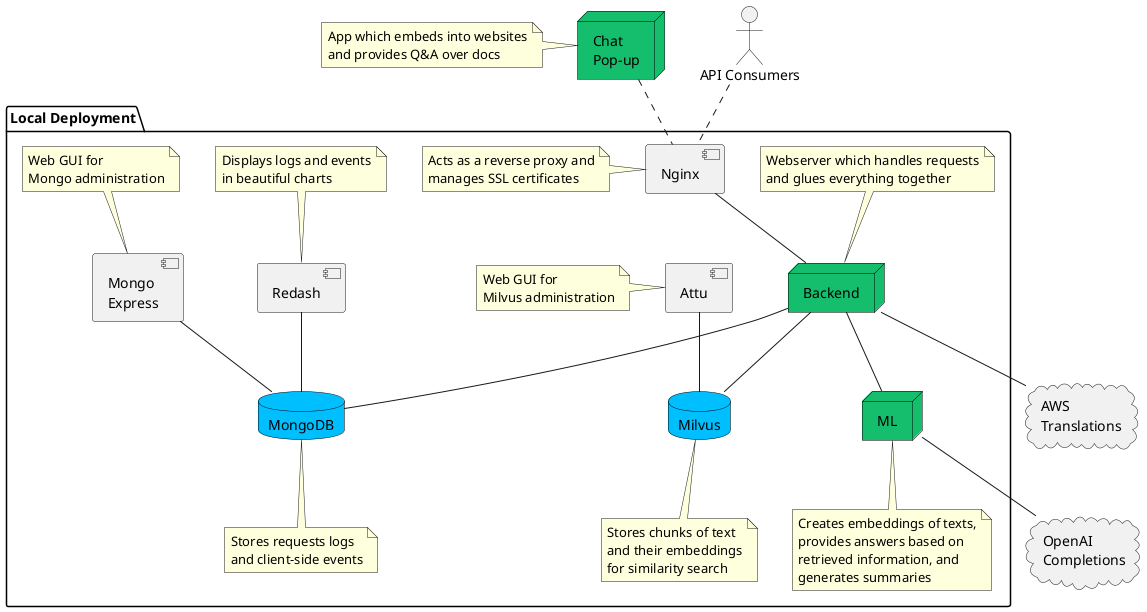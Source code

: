 @startuml

skinparam database {
    BackgroundColor deepskyblue
    BorderColor black
    FontColor automatic
}

skinparam node {
    BackgroundColor 15BE6C
    BorderColor black
}



node "Chat\nPop-up"
note left: App which embeds into websites\nand provides Q&A over docs

package "Local Deployment" {
    node "Backend"
    note top: Webserver which handles requests\nand glues everything together

    node "ML"
    note bottom: Creates embeddings of texts,\nprovides answers based on\nretrieved information, and\ngenerates summaries

    database "MongoDB"
    note bottom: Stores requests logs\nand client-side events

    database "Milvus"
    note bottom: Stores chunks of text\nand their embeddings\nfor similarity search

    component "Mongo\nExpress"
    note top: Web GUI for\nMongo administration

    component "Attu"
    note left: Web GUI for\nMilvus administration

    component "Redash"
    note top: Displays logs and events\nin beautiful charts

    component "Nginx"
    note left: Acts as a reverse proxy and\nmanages SSL certificates
}

cloud "OpenAI\nCompletions" as OpenAI

cloud "AWS\nTranslations" as AWS

[Chat\nPop-up] .. [Nginx]
:API Consumers: .. [Nginx]
[Nginx] -- [Backend]
[Backend] -- [ML]
[Backend] -- [MongoDB]
[Backend] -- [Milvus]
[Redash] -- [MongoDB]
[Mongo\nExpress] -- [MongoDB]
[ML] -- [OpenAI]
[Attu] -- [Milvus]
[Backend] -- [AWS]

@enduml
